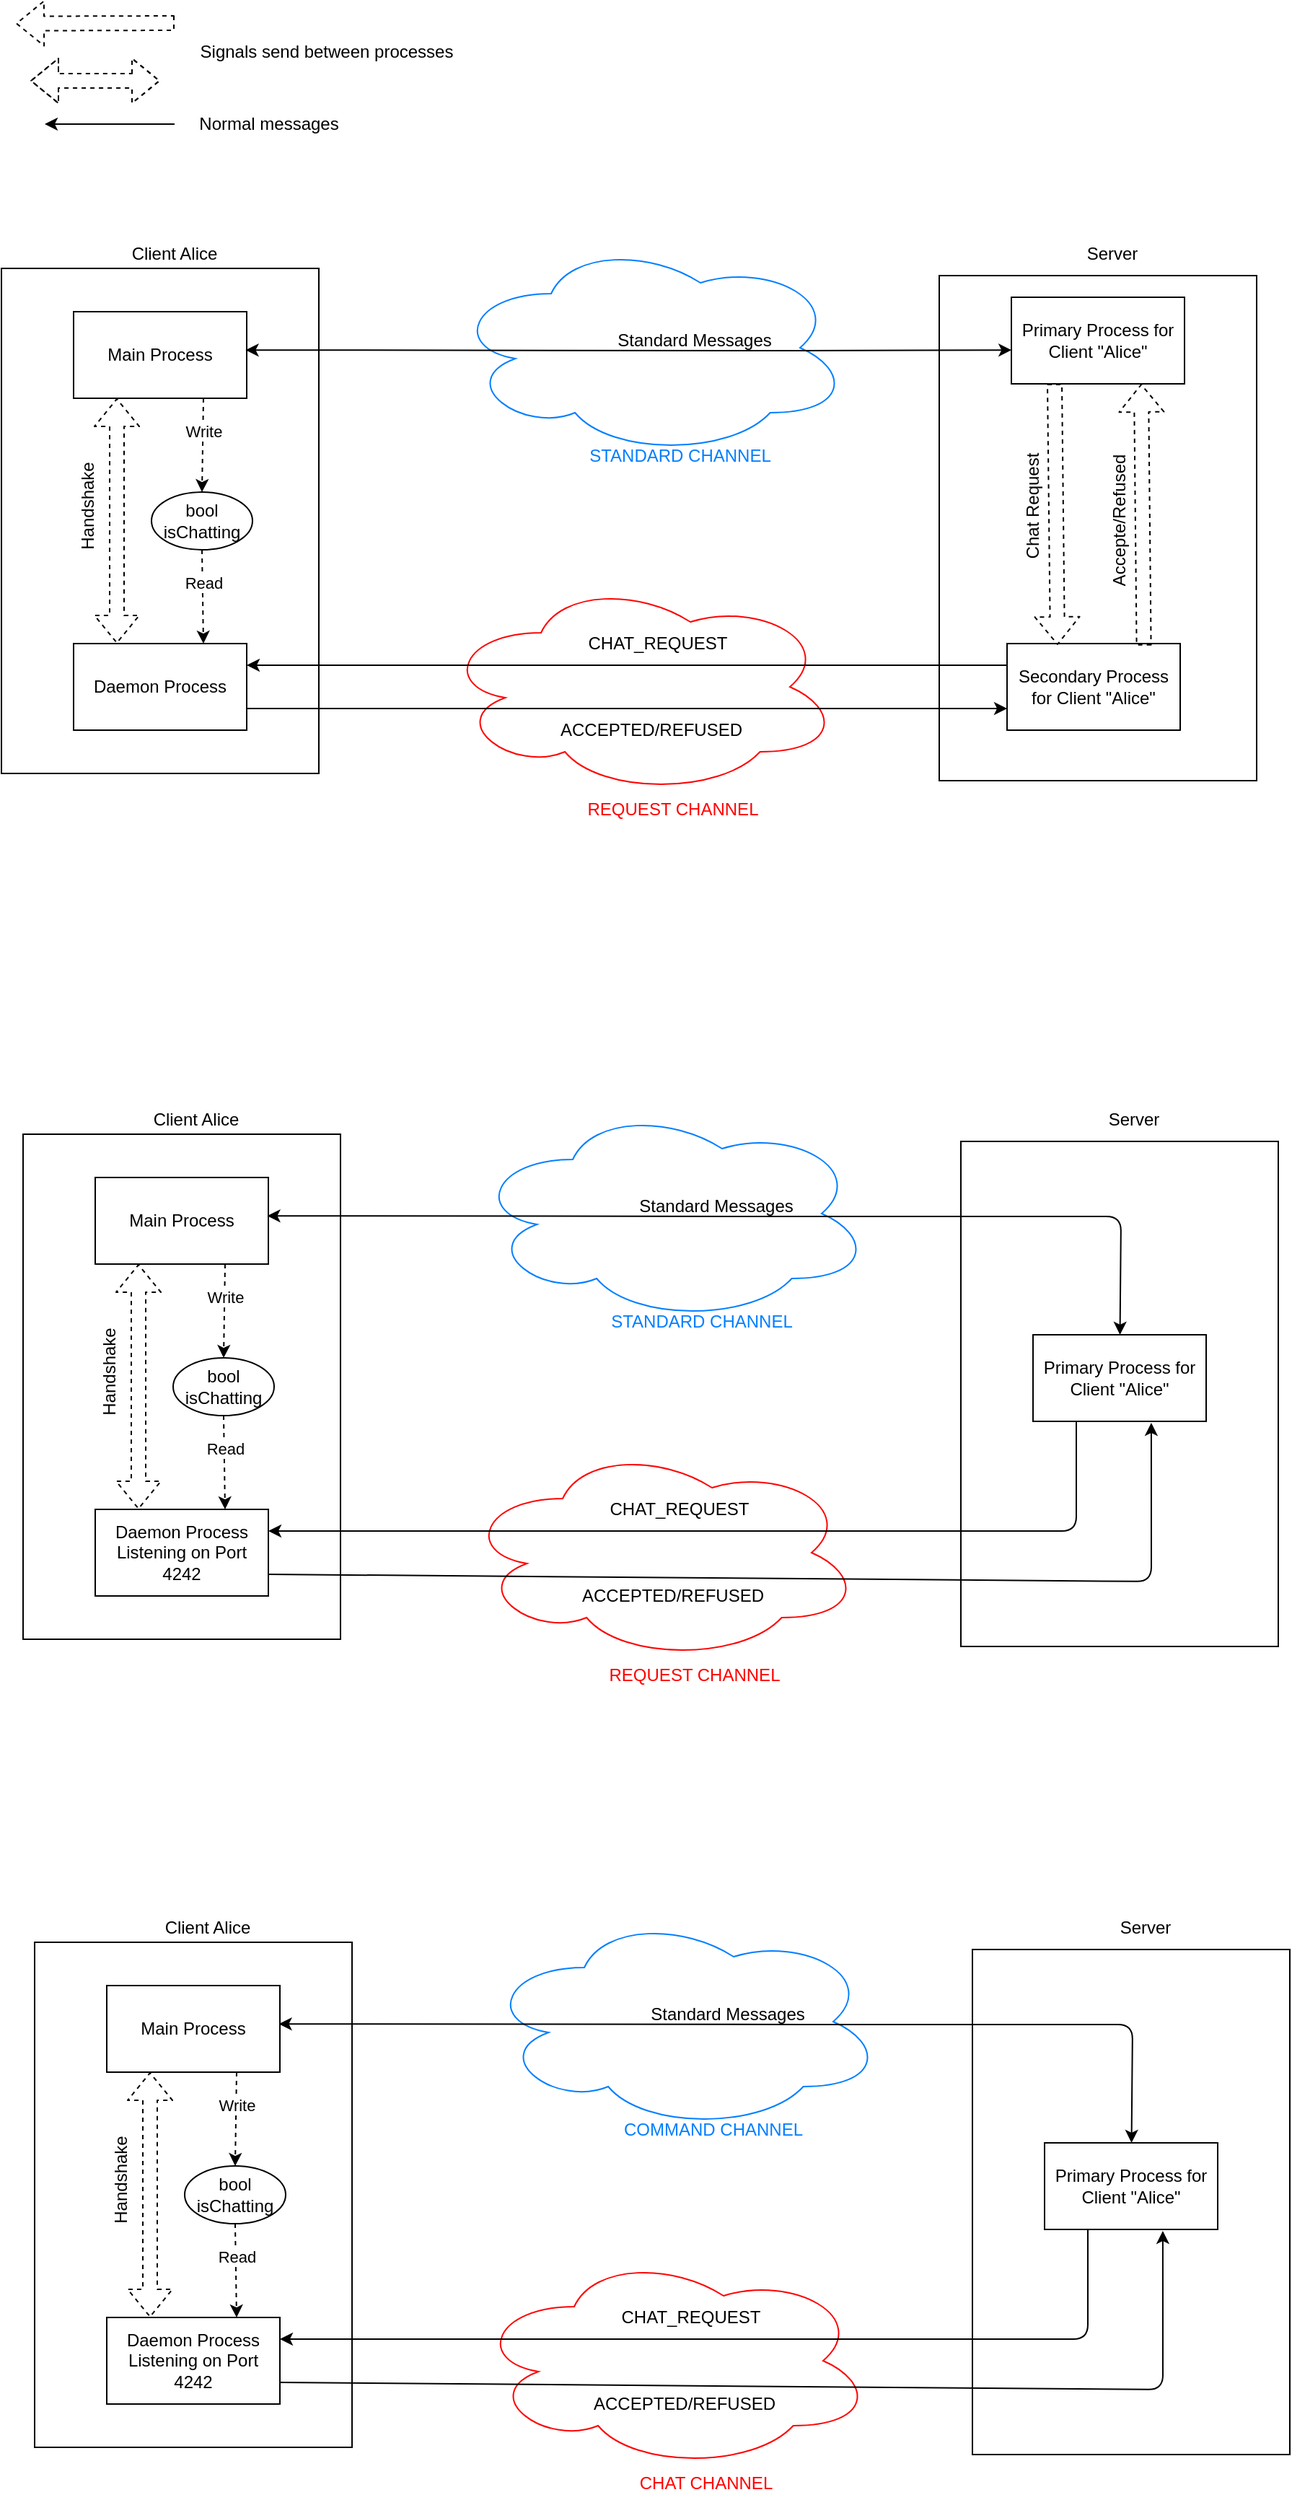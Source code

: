 <mxfile version="14.5.1" type="device" pages="2"><diagram id="SBqNJb4tL0eKfv7FWLK_" name="Pagina-1"><mxGraphModel dx="1422" dy="852" grid="1" gridSize="10" guides="1" tooltips="1" connect="1" arrows="1" fold="1" page="1" pageScale="1" pageWidth="827" pageHeight="1169" math="0" shadow="0"><root><mxCell id="0"/><mxCell id="1" parent="0"/><mxCell id="UP9LMWmnsKsl1JHoX0MD-1" value="" style="rounded=0;whiteSpace=wrap;html=1;" parent="1" vertex="1"><mxGeometry x="130" y="250" width="220" height="350" as="geometry"/></mxCell><mxCell id="UP9LMWmnsKsl1JHoX0MD-2" value="Client Alice" style="text;html=1;strokeColor=none;fillColor=none;align=center;verticalAlign=middle;whiteSpace=wrap;rounded=0;" parent="1" vertex="1"><mxGeometry x="210" y="230" width="80" height="20" as="geometry"/></mxCell><mxCell id="UP9LMWmnsKsl1JHoX0MD-3" value="Main Process" style="rounded=0;whiteSpace=wrap;html=1;" parent="1" vertex="1"><mxGeometry x="180" y="280" width="120" height="60" as="geometry"/></mxCell><mxCell id="UP9LMWmnsKsl1JHoX0MD-4" value="Daemon Process" style="rounded=0;whiteSpace=wrap;html=1;" parent="1" vertex="1"><mxGeometry x="180" y="510" width="120" height="60" as="geometry"/></mxCell><mxCell id="UP9LMWmnsKsl1JHoX0MD-9" value="Server" style="text;html=1;strokeColor=none;fillColor=none;align=center;verticalAlign=middle;whiteSpace=wrap;rounded=0;" parent="1" vertex="1"><mxGeometry x="880" y="230" width="40" height="20" as="geometry"/></mxCell><mxCell id="UP9LMWmnsKsl1JHoX0MD-10" value="CHAT_REQUEST" style="text;html=1;strokeColor=none;fillColor=none;align=center;verticalAlign=middle;whiteSpace=wrap;rounded=0;" parent="1" vertex="1"><mxGeometry x="565" y="500" width="40" height="20" as="geometry"/></mxCell><mxCell id="UP9LMWmnsKsl1JHoX0MD-16" value="Signals send between processes" style="text;html=1;align=center;verticalAlign=middle;resizable=0;points=[];autosize=1;strokeColor=none;" parent="1" vertex="1"><mxGeometry x="260" y="90" width="190" height="20" as="geometry"/></mxCell><mxCell id="UP9LMWmnsKsl1JHoX0MD-17" value="" style="endArrow=classic;html=1;" parent="1" edge="1"><mxGeometry width="50" height="50" relative="1" as="geometry"><mxPoint x="250" y="150" as="sourcePoint"/><mxPoint x="160" y="150" as="targetPoint"/></mxGeometry></mxCell><mxCell id="UP9LMWmnsKsl1JHoX0MD-18" value="Normal messages" style="text;html=1;align=center;verticalAlign=middle;resizable=0;points=[];autosize=1;strokeColor=none;" parent="1" vertex="1"><mxGeometry x="260" y="140" width="110" height="20" as="geometry"/></mxCell><mxCell id="UP9LMWmnsKsl1JHoX0MD-21" value="ACCEPTED/REFUSED" style="text;html=1;align=center;verticalAlign=middle;resizable=0;points=[];autosize=1;strokeColor=none;" parent="1" vertex="1"><mxGeometry x="510" y="560" width="140" height="20" as="geometry"/></mxCell><mxCell id="UP9LMWmnsKsl1JHoX0MD-24" value="Standard Messages" style="text;html=1;align=center;verticalAlign=middle;resizable=0;points=[];autosize=1;strokeColor=none;" parent="1" vertex="1"><mxGeometry x="550" y="290" width="120" height="20" as="geometry"/></mxCell><mxCell id="UP9LMWmnsKsl1JHoX0MD-25" value="bool isChatting" style="ellipse;whiteSpace=wrap;html=1;" parent="1" vertex="1"><mxGeometry x="234" y="405" width="70" height="40" as="geometry"/></mxCell><mxCell id="UP9LMWmnsKsl1JHoX0MD-29" value="" style="endArrow=classic;html=1;exitX=0.75;exitY=1;exitDx=0;exitDy=0;entryX=0.5;entryY=0;entryDx=0;entryDy=0;dashed=1;" parent="1" source="UP9LMWmnsKsl1JHoX0MD-3" target="UP9LMWmnsKsl1JHoX0MD-25" edge="1"><mxGeometry width="50" height="50" relative="1" as="geometry"><mxPoint x="290" y="360" as="sourcePoint"/><mxPoint x="340" y="310" as="targetPoint"/></mxGeometry></mxCell><mxCell id="UP9LMWmnsKsl1JHoX0MD-30" value="Write" style="edgeLabel;html=1;align=center;verticalAlign=middle;resizable=0;points=[];" parent="UP9LMWmnsKsl1JHoX0MD-29" vertex="1" connectable="0"><mxGeometry x="-0.288" relative="1" as="geometry"><mxPoint as="offset"/></mxGeometry></mxCell><mxCell id="UP9LMWmnsKsl1JHoX0MD-31" value="" style="endArrow=classic;html=1;exitX=0.5;exitY=1;exitDx=0;exitDy=0;dashed=1;entryX=0.75;entryY=0;entryDx=0;entryDy=0;" parent="1" source="UP9LMWmnsKsl1JHoX0MD-25" target="UP9LMWmnsKsl1JHoX0MD-4" edge="1"><mxGeometry width="50" height="50" relative="1" as="geometry"><mxPoint x="250" y="350" as="sourcePoint"/><mxPoint x="250" y="415" as="targetPoint"/></mxGeometry></mxCell><mxCell id="UP9LMWmnsKsl1JHoX0MD-32" value="Read" style="edgeLabel;html=1;align=center;verticalAlign=middle;resizable=0;points=[];" parent="UP9LMWmnsKsl1JHoX0MD-31" vertex="1" connectable="0"><mxGeometry x="-0.288" relative="1" as="geometry"><mxPoint as="offset"/></mxGeometry></mxCell><mxCell id="UP9LMWmnsKsl1JHoX0MD-34" value="" style="shape=flexArrow;endArrow=classic;startArrow=classic;html=1;dashed=1;exitX=0.25;exitY=0;exitDx=0;exitDy=0;entryX=0.25;entryY=1;entryDx=0;entryDy=0;" parent="1" source="UP9LMWmnsKsl1JHoX0MD-4" target="UP9LMWmnsKsl1JHoX0MD-3" edge="1"><mxGeometry width="100" height="100" relative="1" as="geometry"><mxPoint x="100" y="480" as="sourcePoint"/><mxPoint x="200" y="380" as="targetPoint"/><Array as="points"/></mxGeometry></mxCell><mxCell id="UP9LMWmnsKsl1JHoX0MD-35" value="" style="shape=flexArrow;endArrow=classic;startArrow=classic;html=1;dashed=1;" parent="1" edge="1"><mxGeometry width="100" height="100" relative="1" as="geometry"><mxPoint x="240" y="120" as="sourcePoint"/><mxPoint x="150" y="120" as="targetPoint"/><Array as="points"><mxPoint x="220" y="120"/></Array></mxGeometry></mxCell><mxCell id="UP9LMWmnsKsl1JHoX0MD-36" value="Handshake" style="text;html=1;align=center;verticalAlign=middle;resizable=0;points=[];autosize=1;strokeColor=none;rotation=-90;" parent="1" vertex="1"><mxGeometry x="150" y="405" width="80" height="20" as="geometry"/></mxCell><mxCell id="UP9LMWmnsKsl1JHoX0MD-41" value="" style="ellipse;shape=cloud;whiteSpace=wrap;html=1;labelBackgroundColor=#FFFFFF;fillColor=none;align=left;strokeColor=#FF0000;" parent="1" vertex="1"><mxGeometry x="435" y="465" width="276" height="150" as="geometry"/></mxCell><mxCell id="UP9LMWmnsKsl1JHoX0MD-43" value="REQUEST CHANNEL" style="text;html=1;align=center;verticalAlign=middle;resizable=0;points=[];autosize=1;strokeColor=none;fontColor=#FF0000;" parent="1" vertex="1"><mxGeometry x="530" y="615" width="130" height="20" as="geometry"/></mxCell><mxCell id="UP9LMWmnsKsl1JHoX0MD-44" value="" style="ellipse;shape=cloud;whiteSpace=wrap;html=1;labelBackgroundColor=#FFFFFF;fillColor=none;align=left;strokeColor=#007FFF;" parent="1" vertex="1"><mxGeometry x="442" y="230" width="276" height="150" as="geometry"/></mxCell><mxCell id="UP9LMWmnsKsl1JHoX0MD-45" value="STANDARD CHANNEL" style="text;html=1;align=center;verticalAlign=middle;resizable=0;points=[];autosize=1;strokeColor=none;fontColor=#007FFF;" parent="1" vertex="1"><mxGeometry x="530" y="370" width="140" height="20" as="geometry"/></mxCell><mxCell id="UP9LMWmnsKsl1JHoX0MD-46" value="" style="rounded=0;whiteSpace=wrap;html=1;" parent="1" vertex="1"><mxGeometry x="780" y="255" width="220" height="350" as="geometry"/></mxCell><mxCell id="UP9LMWmnsKsl1JHoX0MD-47" value="Primary Process for Client &quot;Alice&quot;" style="rounded=0;whiteSpace=wrap;html=1;" parent="1" vertex="1"><mxGeometry x="830" y="270" width="120" height="60" as="geometry"/></mxCell><mxCell id="UP9LMWmnsKsl1JHoX0MD-48" value="Secondary Process for Client &quot;Alice&quot;" style="rounded=0;whiteSpace=wrap;html=1;" parent="1" vertex="1"><mxGeometry x="827" y="510" width="120" height="60" as="geometry"/></mxCell><mxCell id="UP9LMWmnsKsl1JHoX0MD-20" value="" style="endArrow=classic;html=1;exitX=1;exitY=0.75;exitDx=0;exitDy=0;entryX=0;entryY=0.75;entryDx=0;entryDy=0;" parent="1" source="UP9LMWmnsKsl1JHoX0MD-4" target="UP9LMWmnsKsl1JHoX0MD-48" edge="1"><mxGeometry width="50" height="50" relative="1" as="geometry"><mxPoint x="290" y="360" as="sourcePoint"/><mxPoint x="830" y="555" as="targetPoint"/></mxGeometry></mxCell><mxCell id="UP9LMWmnsKsl1JHoX0MD-5" value="" style="endArrow=classic;html=1;entryX=1;entryY=0.25;entryDx=0;entryDy=0;exitX=0;exitY=0.25;exitDx=0;exitDy=0;" parent="1" source="UP9LMWmnsKsl1JHoX0MD-48" target="UP9LMWmnsKsl1JHoX0MD-4" edge="1"><mxGeometry width="50" height="50" relative="1" as="geometry"><mxPoint x="630" y="525" as="sourcePoint"/><mxPoint x="300" y="450" as="targetPoint"/></mxGeometry></mxCell><mxCell id="UP9LMWmnsKsl1JHoX0MD-23" value="" style="endArrow=classic;startArrow=classic;html=1;exitX=0.994;exitY=0.443;exitDx=0;exitDy=0;exitPerimeter=0;entryX=0.001;entryY=0.61;entryDx=0;entryDy=0;entryPerimeter=0;" parent="1" source="UP9LMWmnsKsl1JHoX0MD-3" target="UP9LMWmnsKsl1JHoX0MD-47" edge="1"><mxGeometry width="50" height="50" relative="1" as="geometry"><mxPoint x="290" y="360" as="sourcePoint"/><mxPoint x="673.6" y="470" as="targetPoint"/><Array as="points"><mxPoint x="674" y="307"/></Array></mxGeometry></mxCell><mxCell id="UP9LMWmnsKsl1JHoX0MD-52" value="" style="shape=flexArrow;endArrow=classic;html=1;dashed=1;fontColor=#007FFF;exitX=0.25;exitY=1;exitDx=0;exitDy=0;" parent="1" source="UP9LMWmnsKsl1JHoX0MD-47" edge="1"><mxGeometry width="50" height="50" relative="1" as="geometry"><mxPoint x="660" y="450" as="sourcePoint"/><mxPoint x="862" y="511" as="targetPoint"/></mxGeometry></mxCell><mxCell id="UP9LMWmnsKsl1JHoX0MD-53" value="" style="shape=flexArrow;endArrow=classic;html=1;dashed=1;fontColor=#007FFF;entryX=0.75;entryY=1;entryDx=0;entryDy=0;exitX=0.79;exitY=0.023;exitDx=0;exitDy=0;exitPerimeter=0;" parent="1" source="UP9LMWmnsKsl1JHoX0MD-48" target="UP9LMWmnsKsl1JHoX0MD-47" edge="1"><mxGeometry width="50" height="50" relative="1" as="geometry"><mxPoint x="1040" y="400" as="sourcePoint"/><mxPoint x="872" y="521" as="targetPoint"/></mxGeometry></mxCell><mxCell id="UP9LMWmnsKsl1JHoX0MD-54" value="Accepte/Refused" style="text;html=1;align=center;verticalAlign=middle;resizable=0;points=[];autosize=1;strokeColor=none;rotation=-90;" parent="1" vertex="1"><mxGeometry x="850" y="415" width="110" height="20" as="geometry"/></mxCell><mxCell id="UP9LMWmnsKsl1JHoX0MD-55" value="Chat Request" style="text;html=1;align=center;verticalAlign=middle;resizable=0;points=[];autosize=1;strokeColor=none;rotation=-90;" parent="1" vertex="1"><mxGeometry x="800" y="405" width="90" height="20" as="geometry"/></mxCell><mxCell id="UP9LMWmnsKsl1JHoX0MD-56" value="" style="shape=flexArrow;endArrow=classic;html=1;dashed=1;fontColor=#007FFF;entryX=0.75;entryY=1;entryDx=0;entryDy=0;" parent="1" edge="1"><mxGeometry width="50" height="50" relative="1" as="geometry"><mxPoint x="250" y="80" as="sourcePoint"/><mxPoint x="140" y="80.31" as="targetPoint"/></mxGeometry></mxCell><mxCell id="fxSQu3uwMw2F3qqfb6Hf-1" value="" style="rounded=0;whiteSpace=wrap;html=1;" parent="1" vertex="1"><mxGeometry x="145" y="850" width="220" height="350" as="geometry"/></mxCell><mxCell id="fxSQu3uwMw2F3qqfb6Hf-2" value="Client Alice" style="text;html=1;strokeColor=none;fillColor=none;align=center;verticalAlign=middle;whiteSpace=wrap;rounded=0;" parent="1" vertex="1"><mxGeometry x="225" y="830" width="80" height="20" as="geometry"/></mxCell><mxCell id="fxSQu3uwMw2F3qqfb6Hf-3" value="Main Process" style="rounded=0;whiteSpace=wrap;html=1;" parent="1" vertex="1"><mxGeometry x="195" y="880" width="120" height="60" as="geometry"/></mxCell><mxCell id="fxSQu3uwMw2F3qqfb6Hf-4" value="Daemon Process&lt;br&gt;Listening on Port 4242" style="rounded=0;whiteSpace=wrap;html=1;" parent="1" vertex="1"><mxGeometry x="195" y="1110" width="120" height="60" as="geometry"/></mxCell><mxCell id="fxSQu3uwMw2F3qqfb6Hf-5" value="Server" style="text;html=1;strokeColor=none;fillColor=none;align=center;verticalAlign=middle;whiteSpace=wrap;rounded=0;" parent="1" vertex="1"><mxGeometry x="895" y="830" width="40" height="20" as="geometry"/></mxCell><mxCell id="fxSQu3uwMw2F3qqfb6Hf-6" value="CHAT_REQUEST" style="text;html=1;strokeColor=none;fillColor=none;align=center;verticalAlign=middle;whiteSpace=wrap;rounded=0;" parent="1" vertex="1"><mxGeometry x="580" y="1100" width="40" height="20" as="geometry"/></mxCell><mxCell id="fxSQu3uwMw2F3qqfb6Hf-7" value="ACCEPTED/REFUSED" style="text;html=1;align=center;verticalAlign=middle;resizable=0;points=[];autosize=1;strokeColor=none;" parent="1" vertex="1"><mxGeometry x="525" y="1160" width="140" height="20" as="geometry"/></mxCell><mxCell id="fxSQu3uwMw2F3qqfb6Hf-8" value="Standard Messages" style="text;html=1;align=center;verticalAlign=middle;resizable=0;points=[];autosize=1;strokeColor=none;" parent="1" vertex="1"><mxGeometry x="565" y="890" width="120" height="20" as="geometry"/></mxCell><mxCell id="fxSQu3uwMw2F3qqfb6Hf-9" value="bool isChatting" style="ellipse;whiteSpace=wrap;html=1;" parent="1" vertex="1"><mxGeometry x="249" y="1005" width="70" height="40" as="geometry"/></mxCell><mxCell id="fxSQu3uwMw2F3qqfb6Hf-10" value="" style="endArrow=classic;html=1;exitX=0.75;exitY=1;exitDx=0;exitDy=0;entryX=0.5;entryY=0;entryDx=0;entryDy=0;dashed=1;" parent="1" source="fxSQu3uwMw2F3qqfb6Hf-3" target="fxSQu3uwMw2F3qqfb6Hf-9" edge="1"><mxGeometry width="50" height="50" relative="1" as="geometry"><mxPoint x="305" y="960" as="sourcePoint"/><mxPoint x="355" y="910" as="targetPoint"/></mxGeometry></mxCell><mxCell id="fxSQu3uwMw2F3qqfb6Hf-11" value="Write" style="edgeLabel;html=1;align=center;verticalAlign=middle;resizable=0;points=[];" parent="fxSQu3uwMw2F3qqfb6Hf-10" vertex="1" connectable="0"><mxGeometry x="-0.288" relative="1" as="geometry"><mxPoint as="offset"/></mxGeometry></mxCell><mxCell id="fxSQu3uwMw2F3qqfb6Hf-12" value="" style="endArrow=classic;html=1;exitX=0.5;exitY=1;exitDx=0;exitDy=0;dashed=1;entryX=0.75;entryY=0;entryDx=0;entryDy=0;" parent="1" source="fxSQu3uwMw2F3qqfb6Hf-9" target="fxSQu3uwMw2F3qqfb6Hf-4" edge="1"><mxGeometry width="50" height="50" relative="1" as="geometry"><mxPoint x="265" y="950" as="sourcePoint"/><mxPoint x="265" y="1015" as="targetPoint"/></mxGeometry></mxCell><mxCell id="fxSQu3uwMw2F3qqfb6Hf-13" value="Read" style="edgeLabel;html=1;align=center;verticalAlign=middle;resizable=0;points=[];" parent="fxSQu3uwMw2F3qqfb6Hf-12" vertex="1" connectable="0"><mxGeometry x="-0.288" relative="1" as="geometry"><mxPoint as="offset"/></mxGeometry></mxCell><mxCell id="fxSQu3uwMw2F3qqfb6Hf-14" value="" style="shape=flexArrow;endArrow=classic;startArrow=classic;html=1;dashed=1;exitX=0.25;exitY=0;exitDx=0;exitDy=0;entryX=0.25;entryY=1;entryDx=0;entryDy=0;" parent="1" source="fxSQu3uwMw2F3qqfb6Hf-4" target="fxSQu3uwMw2F3qqfb6Hf-3" edge="1"><mxGeometry width="100" height="100" relative="1" as="geometry"><mxPoint x="115" y="1080" as="sourcePoint"/><mxPoint x="215" y="980" as="targetPoint"/><Array as="points"/></mxGeometry></mxCell><mxCell id="fxSQu3uwMw2F3qqfb6Hf-15" value="Handshake" style="text;html=1;align=center;verticalAlign=middle;resizable=0;points=[];autosize=1;strokeColor=none;rotation=-90;" parent="1" vertex="1"><mxGeometry x="165" y="1005" width="80" height="20" as="geometry"/></mxCell><mxCell id="fxSQu3uwMw2F3qqfb6Hf-16" value="" style="ellipse;shape=cloud;whiteSpace=wrap;html=1;labelBackgroundColor=#FFFFFF;fillColor=none;align=left;strokeColor=#FF0000;" parent="1" vertex="1"><mxGeometry x="450" y="1065" width="276" height="150" as="geometry"/></mxCell><mxCell id="fxSQu3uwMw2F3qqfb6Hf-17" value="REQUEST CHANNEL" style="text;html=1;align=center;verticalAlign=middle;resizable=0;points=[];autosize=1;strokeColor=none;fontColor=#FF0000;" parent="1" vertex="1"><mxGeometry x="545" y="1215" width="130" height="20" as="geometry"/></mxCell><mxCell id="fxSQu3uwMw2F3qqfb6Hf-18" value="" style="ellipse;shape=cloud;whiteSpace=wrap;html=1;labelBackgroundColor=#FFFFFF;fillColor=none;align=left;strokeColor=#007FFF;" parent="1" vertex="1"><mxGeometry x="457" y="830" width="276" height="150" as="geometry"/></mxCell><mxCell id="fxSQu3uwMw2F3qqfb6Hf-19" value="STANDARD CHANNEL" style="text;html=1;align=center;verticalAlign=middle;resizable=0;points=[];autosize=1;strokeColor=none;fontColor=#007FFF;" parent="1" vertex="1"><mxGeometry x="545" y="970" width="140" height="20" as="geometry"/></mxCell><mxCell id="fxSQu3uwMw2F3qqfb6Hf-20" value="" style="rounded=0;whiteSpace=wrap;html=1;" parent="1" vertex="1"><mxGeometry x="795" y="855" width="220" height="350" as="geometry"/></mxCell><mxCell id="fxSQu3uwMw2F3qqfb6Hf-21" value="Primary Process for Client &quot;Alice&quot;" style="rounded=0;whiteSpace=wrap;html=1;" parent="1" vertex="1"><mxGeometry x="845" y="989" width="120" height="60" as="geometry"/></mxCell><mxCell id="fxSQu3uwMw2F3qqfb6Hf-23" value="" style="endArrow=classic;html=1;exitX=1;exitY=0.75;exitDx=0;exitDy=0;entryX=0.683;entryY=1.017;entryDx=0;entryDy=0;entryPerimeter=0;" parent="1" source="fxSQu3uwMw2F3qqfb6Hf-4" target="fxSQu3uwMw2F3qqfb6Hf-21" edge="1"><mxGeometry width="50" height="50" relative="1" as="geometry"><mxPoint x="305" y="960" as="sourcePoint"/><mxPoint x="842" y="1155" as="targetPoint"/><Array as="points"><mxPoint x="927" y="1160"/></Array></mxGeometry></mxCell><mxCell id="fxSQu3uwMw2F3qqfb6Hf-24" value="" style="endArrow=classic;html=1;entryX=1;entryY=0.25;entryDx=0;entryDy=0;exitX=0.25;exitY=1;exitDx=0;exitDy=0;" parent="1" source="fxSQu3uwMw2F3qqfb6Hf-21" target="fxSQu3uwMw2F3qqfb6Hf-4" edge="1"><mxGeometry width="50" height="50" relative="1" as="geometry"><mxPoint x="842" y="1125" as="sourcePoint"/><mxPoint x="315" y="1050" as="targetPoint"/><Array as="points"><mxPoint x="875" y="1125"/></Array></mxGeometry></mxCell><mxCell id="fxSQu3uwMw2F3qqfb6Hf-25" value="" style="endArrow=classic;startArrow=classic;html=1;exitX=0.994;exitY=0.443;exitDx=0;exitDy=0;exitPerimeter=0;" parent="1" source="fxSQu3uwMw2F3qqfb6Hf-3" target="fxSQu3uwMw2F3qqfb6Hf-21" edge="1"><mxGeometry width="50" height="50" relative="1" as="geometry"><mxPoint x="305" y="960" as="sourcePoint"/><mxPoint x="688.6" y="1070" as="targetPoint"/><Array as="points"><mxPoint x="689" y="907"/><mxPoint x="906" y="907"/></Array></mxGeometry></mxCell><mxCell id="mqHyzRJfn-eJGIxNs21Y-1" value="" style="rounded=0;whiteSpace=wrap;html=1;" parent="1" vertex="1"><mxGeometry x="153" y="1410" width="220" height="350" as="geometry"/></mxCell><mxCell id="mqHyzRJfn-eJGIxNs21Y-2" value="Client Alice" style="text;html=1;strokeColor=none;fillColor=none;align=center;verticalAlign=middle;whiteSpace=wrap;rounded=0;" parent="1" vertex="1"><mxGeometry x="233" y="1390" width="80" height="20" as="geometry"/></mxCell><mxCell id="mqHyzRJfn-eJGIxNs21Y-3" value="Main Process" style="rounded=0;whiteSpace=wrap;html=1;" parent="1" vertex="1"><mxGeometry x="203" y="1440" width="120" height="60" as="geometry"/></mxCell><mxCell id="mqHyzRJfn-eJGIxNs21Y-4" value="Daemon Process&lt;br&gt;Listening on Port 4242" style="rounded=0;whiteSpace=wrap;html=1;" parent="1" vertex="1"><mxGeometry x="203" y="1670" width="120" height="60" as="geometry"/></mxCell><mxCell id="mqHyzRJfn-eJGIxNs21Y-5" value="Server" style="text;html=1;strokeColor=none;fillColor=none;align=center;verticalAlign=middle;whiteSpace=wrap;rounded=0;" parent="1" vertex="1"><mxGeometry x="903" y="1390" width="40" height="20" as="geometry"/></mxCell><mxCell id="mqHyzRJfn-eJGIxNs21Y-6" value="CHAT_REQUEST" style="text;html=1;strokeColor=none;fillColor=none;align=center;verticalAlign=middle;whiteSpace=wrap;rounded=0;" parent="1" vertex="1"><mxGeometry x="588" y="1660" width="40" height="20" as="geometry"/></mxCell><mxCell id="mqHyzRJfn-eJGIxNs21Y-7" value="ACCEPTED/REFUSED" style="text;html=1;align=center;verticalAlign=middle;resizable=0;points=[];autosize=1;strokeColor=none;" parent="1" vertex="1"><mxGeometry x="533" y="1720" width="140" height="20" as="geometry"/></mxCell><mxCell id="mqHyzRJfn-eJGIxNs21Y-8" value="Standard Messages" style="text;html=1;align=center;verticalAlign=middle;resizable=0;points=[];autosize=1;strokeColor=none;" parent="1" vertex="1"><mxGeometry x="573" y="1450" width="120" height="20" as="geometry"/></mxCell><mxCell id="mqHyzRJfn-eJGIxNs21Y-9" value="bool isChatting" style="ellipse;whiteSpace=wrap;html=1;" parent="1" vertex="1"><mxGeometry x="257" y="1565" width="70" height="40" as="geometry"/></mxCell><mxCell id="mqHyzRJfn-eJGIxNs21Y-10" value="" style="endArrow=classic;html=1;exitX=0.75;exitY=1;exitDx=0;exitDy=0;entryX=0.5;entryY=0;entryDx=0;entryDy=0;dashed=1;" parent="1" source="mqHyzRJfn-eJGIxNs21Y-3" target="mqHyzRJfn-eJGIxNs21Y-9" edge="1"><mxGeometry width="50" height="50" relative="1" as="geometry"><mxPoint x="313" y="1520" as="sourcePoint"/><mxPoint x="363" y="1470" as="targetPoint"/></mxGeometry></mxCell><mxCell id="mqHyzRJfn-eJGIxNs21Y-11" value="Write" style="edgeLabel;html=1;align=center;verticalAlign=middle;resizable=0;points=[];" parent="mqHyzRJfn-eJGIxNs21Y-10" vertex="1" connectable="0"><mxGeometry x="-0.288" relative="1" as="geometry"><mxPoint as="offset"/></mxGeometry></mxCell><mxCell id="mqHyzRJfn-eJGIxNs21Y-12" value="" style="endArrow=classic;html=1;exitX=0.5;exitY=1;exitDx=0;exitDy=0;dashed=1;entryX=0.75;entryY=0;entryDx=0;entryDy=0;" parent="1" source="mqHyzRJfn-eJGIxNs21Y-9" target="mqHyzRJfn-eJGIxNs21Y-4" edge="1"><mxGeometry width="50" height="50" relative="1" as="geometry"><mxPoint x="273" y="1510" as="sourcePoint"/><mxPoint x="273" y="1575" as="targetPoint"/></mxGeometry></mxCell><mxCell id="mqHyzRJfn-eJGIxNs21Y-13" value="Read" style="edgeLabel;html=1;align=center;verticalAlign=middle;resizable=0;points=[];" parent="mqHyzRJfn-eJGIxNs21Y-12" vertex="1" connectable="0"><mxGeometry x="-0.288" relative="1" as="geometry"><mxPoint as="offset"/></mxGeometry></mxCell><mxCell id="mqHyzRJfn-eJGIxNs21Y-14" value="" style="shape=flexArrow;endArrow=classic;startArrow=classic;html=1;dashed=1;exitX=0.25;exitY=0;exitDx=0;exitDy=0;entryX=0.25;entryY=1;entryDx=0;entryDy=0;" parent="1" source="mqHyzRJfn-eJGIxNs21Y-4" target="mqHyzRJfn-eJGIxNs21Y-3" edge="1"><mxGeometry width="100" height="100" relative="1" as="geometry"><mxPoint x="123" y="1640" as="sourcePoint"/><mxPoint x="223" y="1540" as="targetPoint"/><Array as="points"/></mxGeometry></mxCell><mxCell id="mqHyzRJfn-eJGIxNs21Y-15" value="Handshake" style="text;html=1;align=center;verticalAlign=middle;resizable=0;points=[];autosize=1;strokeColor=none;rotation=-90;" parent="1" vertex="1"><mxGeometry x="173" y="1565" width="80" height="20" as="geometry"/></mxCell><mxCell id="mqHyzRJfn-eJGIxNs21Y-16" value="" style="ellipse;shape=cloud;whiteSpace=wrap;html=1;labelBackgroundColor=#FFFFFF;fillColor=none;align=left;strokeColor=#FF0000;" parent="1" vertex="1"><mxGeometry x="458" y="1625" width="276" height="150" as="geometry"/></mxCell><mxCell id="mqHyzRJfn-eJGIxNs21Y-17" value="CHAT CHANNEL" style="text;html=1;align=center;verticalAlign=middle;resizable=0;points=[];autosize=1;strokeColor=none;fontColor=#FF0000;" parent="1" vertex="1"><mxGeometry x="563" y="1775" width="110" height="20" as="geometry"/></mxCell><mxCell id="mqHyzRJfn-eJGIxNs21Y-18" value="" style="ellipse;shape=cloud;whiteSpace=wrap;html=1;labelBackgroundColor=#FFFFFF;fillColor=none;align=left;strokeColor=#007FFF;" parent="1" vertex="1"><mxGeometry x="465" y="1390" width="276" height="150" as="geometry"/></mxCell><mxCell id="mqHyzRJfn-eJGIxNs21Y-19" value="COMMAND CHANNEL" style="text;html=1;align=center;verticalAlign=middle;resizable=0;points=[];autosize=1;strokeColor=none;fontColor=#007FFF;" parent="1" vertex="1"><mxGeometry x="553" y="1530" width="140" height="20" as="geometry"/></mxCell><mxCell id="mqHyzRJfn-eJGIxNs21Y-20" value="" style="rounded=0;whiteSpace=wrap;html=1;" parent="1" vertex="1"><mxGeometry x="803" y="1415" width="220" height="350" as="geometry"/></mxCell><mxCell id="mqHyzRJfn-eJGIxNs21Y-21" value="Primary Process for Client &quot;Alice&quot;" style="rounded=0;whiteSpace=wrap;html=1;" parent="1" vertex="1"><mxGeometry x="853" y="1549" width="120" height="60" as="geometry"/></mxCell><mxCell id="mqHyzRJfn-eJGIxNs21Y-22" value="" style="endArrow=classic;html=1;exitX=1;exitY=0.75;exitDx=0;exitDy=0;entryX=0.683;entryY=1.017;entryDx=0;entryDy=0;entryPerimeter=0;" parent="1" source="mqHyzRJfn-eJGIxNs21Y-4" target="mqHyzRJfn-eJGIxNs21Y-21" edge="1"><mxGeometry width="50" height="50" relative="1" as="geometry"><mxPoint x="313" y="1520" as="sourcePoint"/><mxPoint x="850" y="1715" as="targetPoint"/><Array as="points"><mxPoint x="935" y="1720"/></Array></mxGeometry></mxCell><mxCell id="mqHyzRJfn-eJGIxNs21Y-23" value="" style="endArrow=classic;html=1;entryX=1;entryY=0.25;entryDx=0;entryDy=0;exitX=0.25;exitY=1;exitDx=0;exitDy=0;" parent="1" source="mqHyzRJfn-eJGIxNs21Y-21" target="mqHyzRJfn-eJGIxNs21Y-4" edge="1"><mxGeometry width="50" height="50" relative="1" as="geometry"><mxPoint x="850" y="1685" as="sourcePoint"/><mxPoint x="323" y="1610" as="targetPoint"/><Array as="points"><mxPoint x="883" y="1685"/></Array></mxGeometry></mxCell><mxCell id="mqHyzRJfn-eJGIxNs21Y-24" value="" style="endArrow=classic;startArrow=classic;html=1;exitX=0.994;exitY=0.443;exitDx=0;exitDy=0;exitPerimeter=0;" parent="1" source="mqHyzRJfn-eJGIxNs21Y-3" target="mqHyzRJfn-eJGIxNs21Y-21" edge="1"><mxGeometry width="50" height="50" relative="1" as="geometry"><mxPoint x="313" y="1520" as="sourcePoint"/><mxPoint x="696.6" y="1630" as="targetPoint"/><Array as="points"><mxPoint x="697" y="1467"/><mxPoint x="914" y="1467"/></Array></mxGeometry></mxCell></root></mxGraphModel></diagram><diagram id="kpnzHMPRmd-s_pbCS2Zk" name="Pagina-2"><mxGraphModel dx="1422" dy="852" grid="1" gridSize="10" guides="1" tooltips="1" connect="1" arrows="1" fold="1" page="1" pageScale="1" pageWidth="827" pageHeight="1169" math="0" shadow="0"><root><mxCell id="D_QKOVpy2mepPtmJviIF-0"/><mxCell id="D_QKOVpy2mepPtmJviIF-1" parent="D_QKOVpy2mepPtmJviIF-0"/><mxCell id="D_QKOVpy2mepPtmJviIF-2" value="" style="rounded=0;whiteSpace=wrap;html=1;" parent="D_QKOVpy2mepPtmJviIF-1" vertex="1"><mxGeometry x="30" y="440" width="300" height="410" as="geometry"/></mxCell><mxCell id="7JXs-HYG7U6du2WP5T_D-1" value="" style="edgeStyle=orthogonalEdgeStyle;rounded=0;orthogonalLoop=1;jettySize=auto;html=1;startArrow=classic;startFill=1;endArrow=none;endFill=0;strokeWidth=3;" parent="D_QKOVpy2mepPtmJviIF-1" source="D_QKOVpy2mepPtmJviIF-4" target="7JXs-HYG7U6du2WP5T_D-0" edge="1"><mxGeometry relative="1" as="geometry"><Array as="points"><mxPoint x="220" y="550"/><mxPoint x="220" y="550"/></Array></mxGeometry></mxCell><mxCell id="7JXs-HYG7U6du2WP5T_D-42" value="CMD/MSG" style="edgeLabel;html=1;align=center;verticalAlign=middle;resizable=0;points=[];fontSize=16;" parent="7JXs-HYG7U6du2WP5T_D-1" vertex="1" connectable="0"><mxGeometry x="0.208" y="1" relative="1" as="geometry"><mxPoint as="offset"/></mxGeometry></mxCell><mxCell id="D_QKOVpy2mepPtmJviIF-4" value="Main Process" style="rounded=0;whiteSpace=wrap;html=1;fontSize=19;spacingLeft=9;" parent="D_QKOVpy2mepPtmJviIF-1" vertex="1"><mxGeometry x="70" y="475" width="210" height="50" as="geometry"/></mxCell><mxCell id="7JXs-HYG7U6du2WP5T_D-3" value="CMD" style="edgeStyle=orthogonalEdgeStyle;rounded=0;orthogonalLoop=1;jettySize=auto;html=1;entryX=0.5;entryY=1;entryDx=0;entryDy=0;strokeWidth=3;exitX=0.665;exitY=0.022;exitDx=0;exitDy=0;exitPerimeter=0;fontSize=17;" parent="D_QKOVpy2mepPtmJviIF-1" source="D_QKOVpy2mepPtmJviIF-5" target="7JXs-HYG7U6du2WP5T_D-0" edge="1"><mxGeometry relative="1" as="geometry"><Array as="points"/></mxGeometry></mxCell><mxCell id="D_QKOVpy2mepPtmJviIF-5" value="&lt;font style=&quot;font-size: 22px&quot;&gt;Terminal&amp;nbsp;&lt;/font&gt;" style="rounded=0;whiteSpace=wrap;html=1;align=center;fontSize=16;" parent="D_QKOVpy2mepPtmJviIF-1" vertex="1"><mxGeometry x="60" y="760" width="240" height="60" as="geometry"/></mxCell><mxCell id="D_QKOVpy2mepPtmJviIF-21" value="" style="rounded=0;whiteSpace=wrap;html=1;" parent="D_QKOVpy2mepPtmJviIF-1" vertex="1"><mxGeometry x="620" y="440" width="300" height="500" as="geometry"/></mxCell><mxCell id="D_QKOVpy2mepPtmJviIF-27" style="edgeStyle=orthogonalEdgeStyle;rounded=0;orthogonalLoop=1;jettySize=auto;html=1;exitX=0.5;exitY=0;exitDx=0;exitDy=0;exitPerimeter=0;entryX=0.5;entryY=1;entryDx=0;entryDy=0;startArrow=classic;startFill=1;" parent="D_QKOVpy2mepPtmJviIF-1" source="D_QKOVpy2mepPtmJviIF-26" target="D_QKOVpy2mepPtmJviIF-5" edge="1"><mxGeometry relative="1" as="geometry"/></mxCell><mxCell id="D_QKOVpy2mepPtmJviIF-26" value="Alice" style="shape=umlActor;verticalLabelPosition=bottom;verticalAlign=top;html=1;outlineConnect=0;fontSize=18;" parent="D_QKOVpy2mepPtmJviIF-1" vertex="1"><mxGeometry x="165" y="880" width="30" height="60" as="geometry"/></mxCell><mxCell id="7JXs-HYG7U6du2WP5T_D-0" value="&lt;font style=&quot;font-size: 17px&quot;&gt;wait for input&lt;/font&gt;" style="rhombus;whiteSpace=wrap;html=1;spacingLeft=2;spacingRight=2;spacing=7;" parent="D_QKOVpy2mepPtmJviIF-1" vertex="1"><mxGeometry x="170" y="610" width="100" height="80" as="geometry"/></mxCell><mxCell id="7JXs-HYG7U6du2WP5T_D-17" value="" style="edgeStyle=orthogonalEdgeStyle;rounded=0;orthogonalLoop=1;jettySize=auto;html=1;strokeWidth=2;entryX=0.5;entryY=0;entryDx=0;entryDy=0;" parent="D_QKOVpy2mepPtmJviIF-1" source="7JXs-HYG7U6du2WP5T_D-6" target="7JXs-HYG7U6du2WP5T_D-15" edge="1"><mxGeometry relative="1" as="geometry"><mxPoint x="775" y="580" as="targetPoint"/></mxGeometry></mxCell><mxCell id="7JXs-HYG7U6du2WP5T_D-6" value="Daemon process" style="html=1;dashed=0;whitespace=wrap;fontSize=19;spacingLeft=-13;" parent="D_QKOVpy2mepPtmJviIF-1" vertex="1"><mxGeometry x="650" y="475" width="250" height="50" as="geometry"/></mxCell><mxCell id="7JXs-HYG7U6du2WP5T_D-5" value="" style="shape=mxgraph.bpmn.service_task;html=1;outlineConnect=0;fillColor=#dae8fc;strokeColor=#6c8ebf;" parent="D_QKOVpy2mepPtmJviIF-1" vertex="1"><mxGeometry x="850" y="470" width="50" height="50" as="geometry"/></mxCell><mxCell id="7JXs-HYG7U6du2WP5T_D-4" value="" style="shape=mxgraph.bpmn.loop;html=1;outlineConnect=0;fillColor=#dae8fc;strokeColor=#6c8ebf;strokeWidth=5;rotation=-15;" parent="D_QKOVpy2mepPtmJviIF-1" vertex="1"><mxGeometry x="845" y="465" width="60" height="60" as="geometry"/></mxCell><mxCell id="7JXs-HYG7U6du2WP5T_D-11" style="edgeStyle=orthogonalEdgeStyle;rounded=0;orthogonalLoop=1;jettySize=auto;html=1;exitX=1;exitY=0.5;exitDx=0;exitDy=0;fillColor=#dae8fc;strokeColor=#6c8ebf;strokeWidth=3;" parent="D_QKOVpy2mepPtmJviIF-1" source="D_QKOVpy2mepPtmJviIF-4" target="7JXs-HYG7U6du2WP5T_D-6" edge="1"><mxGeometry relative="1" as="geometry"/></mxCell><mxCell id="7JXs-HYG7U6du2WP5T_D-15" value="&lt;span style=&quot;font-size: 16px;&quot;&gt;Dedicated Process for Client &quot;Alice&quot;&lt;/span&gt;" style="html=1;dashed=0;whitespace=wrap;spacingLeft=18;fontSize=16;whiteSpace=wrap;spacingBottom=0;spacingRight=42;" parent="D_QKOVpy2mepPtmJviIF-1" vertex="1"><mxGeometry x="650" y="610" width="250" height="60" as="geometry"/></mxCell><mxCell id="7JXs-HYG7U6du2WP5T_D-19" style="edgeStyle=orthogonalEdgeStyle;rounded=0;orthogonalLoop=1;jettySize=auto;html=1;exitX=1;exitY=0.5;exitDx=0;exitDy=0;fillColor=#d5e8d4;strokeColor=#82b366;strokeWidth=3;startArrow=classic;startFill=1;" parent="D_QKOVpy2mepPtmJviIF-1" source="7JXs-HYG7U6du2WP5T_D-0" edge="1"><mxGeometry relative="1" as="geometry"><mxPoint x="190" y="665" as="sourcePoint"/><mxPoint x="650" y="650" as="targetPoint"/><Array as="points"><mxPoint x="650" y="650"/></Array></mxGeometry></mxCell><mxCell id="7JXs-HYG7U6du2WP5T_D-41" value="MSG" style="edgeLabel;html=1;align=center;verticalAlign=middle;resizable=0;points=[];fontSize=16;" parent="7JXs-HYG7U6du2WP5T_D-19" vertex="1" connectable="0"><mxGeometry x="-0.616" relative="1" as="geometry"><mxPoint as="offset"/></mxGeometry></mxCell><mxCell id="7JXs-HYG7U6du2WP5T_D-23" value="Alice shared queue" style="pointerEvents=1;shadow=0;dashed=0;strokeColor=none;fillColor=#505050;labelPosition=center;verticalLabelPosition=bottom;verticalAlign=top;outlineConnect=0;align=center;shape=mxgraph.office.communications.queue_viewer;labelBackgroundColor=none;fontSize=15;" parent="D_QKOVpy2mepPtmJviIF-1" vertex="1"><mxGeometry x="810" y="840" width="59" height="57" as="geometry"/></mxCell><mxCell id="7JXs-HYG7U6du2WP5T_D-29" style="edgeStyle=orthogonalEdgeStyle;rounded=0;orthogonalLoop=1;jettySize=auto;html=1;startArrow=classic;startFill=1;strokeWidth=1;endArrow=none;endFill=0;" parent="D_QKOVpy2mepPtmJviIF-1" target="7JXs-HYG7U6du2WP5T_D-23" edge="1"><mxGeometry relative="1" as="geometry"><mxPoint x="840" y="781" as="sourcePoint"/><Array as="points"><mxPoint x="840" y="781"/></Array></mxGeometry></mxCell><mxCell id="7JXs-HYG7U6du2WP5T_D-25" value="&lt;font style=&quot;font-size: 16px;&quot;&gt;look for incomin messages&lt;/font&gt;" style="html=1;whiteSpace=wrap;rounded=1;dropTarget=0;labelBackgroundColor=none;strokeWidth=2;fontSize=16;" parent="D_QKOVpy2mepPtmJviIF-1" vertex="1"><mxGeometry x="760" y="710" width="130" height="70" as="geometry"/></mxCell><mxCell id="7JXs-HYG7U6du2WP5T_D-26" value="" style="shape=mxgraph.bpmn.timer_start;perimeter=ellipsePerimeter;html=1;labelPosition=right;align=left;outlineConnect=0;" parent="7JXs-HYG7U6du2WP5T_D-25" vertex="1"><mxGeometry x="1" width="30" height="30" relative="1" as="geometry"><mxPoint x="-20" y="-10" as="offset"/></mxGeometry></mxCell><mxCell id="7JXs-HYG7U6du2WP5T_D-28" style="edgeStyle=orthogonalEdgeStyle;rounded=0;orthogonalLoop=1;jettySize=auto;html=1;startArrow=classic;startFill=1;strokeWidth=1;entryX=0.714;entryY=1.032;entryDx=0;entryDy=0;entryPerimeter=0;" parent="D_QKOVpy2mepPtmJviIF-1" target="7JXs-HYG7U6du2WP5T_D-15" edge="1"><mxGeometry relative="1" as="geometry"><mxPoint x="829" y="712" as="sourcePoint"/><mxPoint x="869" y="683" as="targetPoint"/><Array as="points"><mxPoint x="829" y="712"/><mxPoint x="829" y="690"/></Array></mxGeometry></mxCell><mxCell id="7JXs-HYG7U6du2WP5T_D-31" style="edgeStyle=orthogonalEdgeStyle;rounded=0;orthogonalLoop=1;jettySize=auto;html=1;startArrow=classic;startFill=1;endArrow=none;endFill=0;strokeWidth=1;" parent="D_QKOVpy2mepPtmJviIF-1" source="7JXs-HYG7U6du2WP5T_D-30" target="7JXs-HYG7U6du2WP5T_D-15" edge="1"><mxGeometry relative="1" as="geometry"><Array as="points"><mxPoint x="690" y="710"/><mxPoint x="690" y="710"/></Array></mxGeometry></mxCell><mxCell id="7JXs-HYG7U6du2WP5T_D-30" value="Bob shared queue" style="pointerEvents=1;shadow=0;dashed=0;strokeColor=none;fillColor=#505050;labelPosition=center;verticalLabelPosition=bottom;verticalAlign=top;outlineConnect=0;align=center;shape=mxgraph.office.communications.queue_viewer;labelBackgroundColor=none;fontSize=15;" parent="D_QKOVpy2mepPtmJviIF-1" vertex="1"><mxGeometry x="660" y="840" width="59" height="57" as="geometry"/></mxCell><mxCell id="7JXs-HYG7U6du2WP5T_D-33" value="" style="shape=message;html=1;whiteSpace=wrap;html=1;outlineConnect=0;labelBackgroundColor=none;strokeWidth=1;fontSize=9;" parent="D_QKOVpy2mepPtmJviIF-1" vertex="1"><mxGeometry x="824" y="800" width="31" height="20" as="geometry"/></mxCell><mxCell id="7JXs-HYG7U6du2WP5T_D-39" value="" style="outlineConnect=0;fontColor=#232F3E;gradientColor=none;strokeColor=#ffffff;fillColor=#232F3E;dashed=0;verticalLabelPosition=middle;verticalAlign=bottom;align=center;html=1;whiteSpace=wrap;fontSize=10;fontStyle=1;spacing=3;shape=mxgraph.aws4.productIcon;prIcon=mxgraph.aws4.command_line_interface;labelBackgroundColor=none;" parent="D_QKOVpy2mepPtmJviIF-1" vertex="1"><mxGeometry x="250" y="740" width="70" height="70" as="geometry"/></mxCell><mxCell id="7JXs-HYG7U6du2WP5T_D-45" value="" style="shape=mxgraph.bpmn.service_task;html=1;outlineConnect=0;fillColor=#d5e8d4;strokeColor=#82b366;" parent="D_QKOVpy2mepPtmJviIF-1" vertex="1"><mxGeometry x="845" y="585" width="65" height="65" as="geometry"/></mxCell><mxCell id="7JXs-HYG7U6du2WP5T_D-46" value="" style="shape=mxgraph.bpmn.service_task;html=1;outlineConnect=0;fillColor=#ffe6cc;strokeColor=#d79b00;" parent="D_QKOVpy2mepPtmJviIF-1" vertex="1"><mxGeometry x="60" y="455" width="50" height="50" as="geometry"/></mxCell><mxCell id="7JXs-HYG7U6du2WP5T_D-32" value="&lt;span style=&quot;font-size: 15px;&quot;&gt;outgoing message&lt;/span&gt;" style="shape=message;html=1;whiteSpace=wrap;html=1;outlineConnect=0;labelBackgroundColor=#FFFFFF;strokeWidth=1;labelPosition=center;verticalLabelPosition=bottom;align=center;verticalAlign=top;fontSize=15;spacingTop=-1;spacingBottom=4;" parent="D_QKOVpy2mepPtmJviIF-1" vertex="1"><mxGeometry x="660" y="730" width="60" height="30" as="geometry"/></mxCell><mxCell id="7JXs-HYG7U6du2WP5T_D-37" style="edgeStyle=orthogonalEdgeStyle;rounded=0;orthogonalLoop=1;jettySize=auto;html=1;exitX=0.25;exitY=1;exitDx=0;exitDy=0;entryX=0.25;entryY=0;entryDx=0;entryDy=0;startArrow=none;startFill=0;endArrow=classic;endFill=1;strokeWidth=1;fontSize=9;" parent="D_QKOVpy2mepPtmJviIF-1" source="D_QKOVpy2mepPtmJviIF-4" target="D_QKOVpy2mepPtmJviIF-5" edge="1"><mxGeometry relative="1" as="geometry"><Array as="points"><mxPoint x="120" y="525"/></Array></mxGeometry></mxCell><mxCell id="7JXs-HYG7U6du2WP5T_D-43" value="Print Output" style="edgeLabel;html=1;align=center;verticalAlign=middle;resizable=0;points=[];fontSize=17;" parent="7JXs-HYG7U6du2WP5T_D-37" vertex="1" connectable="0"><mxGeometry x="-0.147" y="-1" relative="1" as="geometry"><mxPoint y="85.83" as="offset"/></mxGeometry></mxCell><mxCell id="7JXs-HYG7U6du2WP5T_D-58" value="" style="group" parent="D_QKOVpy2mepPtmJviIF-1" vertex="1" connectable="0"><mxGeometry x="90" y="620" width="60" height="60" as="geometry"/></mxCell><mxCell id="7JXs-HYG7U6du2WP5T_D-56" value="" style="rounded=0;whiteSpace=wrap;html=1;labelBackgroundColor=#FFFFFF;strokeWidth=1;fontSize=16;strokeColor=none;" parent="7JXs-HYG7U6du2WP5T_D-58" vertex="1"><mxGeometry width="60" height="60" as="geometry"/></mxCell><mxCell id="7JXs-HYG7U6du2WP5T_D-55" value="" style="pointerEvents=1;shadow=0;dashed=0;html=1;strokeColor=none;fillColor=#505050;labelPosition=center;verticalLabelPosition=bottom;verticalAlign=top;outlineConnect=0;align=center;shape=mxgraph.office.communications.im_workload;labelBackgroundColor=#FFFFFF;fontSize=16;" parent="7JXs-HYG7U6du2WP5T_D-58" vertex="1"><mxGeometry x="2" y="6" width="56" height="54" as="geometry"/></mxCell><mxCell id="7JXs-HYG7U6du2WP5T_D-61" value="CLIENT" style="text;html=1;strokeColor=none;fillColor=none;align=center;verticalAlign=middle;whiteSpace=wrap;rounded=0;labelBackgroundColor=#FFFFFF;fontSize=25;strokeWidth=1;" parent="D_QKOVpy2mepPtmJviIF-1" vertex="1"><mxGeometry x="80" y="410" width="190" height="20" as="geometry"/></mxCell><mxCell id="7JXs-HYG7U6du2WP5T_D-62" value="SERVER" style="text;html=1;strokeColor=none;fillColor=none;align=center;verticalAlign=middle;whiteSpace=wrap;rounded=0;labelBackgroundColor=#FFFFFF;fontSize=25;strokeWidth=1;" parent="D_QKOVpy2mepPtmJviIF-1" vertex="1"><mxGeometry x="675" y="410" width="190" height="20" as="geometry"/></mxCell><mxCell id="7JXs-HYG7U6du2WP5T_D-8" value="&lt;font style=&quot;font-size: 20px;&quot;&gt;connection socket&lt;/font&gt;" style="ellipse;shape=cloud;whiteSpace=wrap;html=1;labelBackgroundColor=none;fillColor=#dae8fc;align=center;strokeColor=#6c8ebf;strokeWidth=2;fontSize=20;spacingLeft=20;spacingRight=20;" parent="D_QKOVpy2mepPtmJviIF-1" vertex="1"><mxGeometry x="370" y="440" width="200" height="120" as="geometry"/></mxCell><mxCell id="7JXs-HYG7U6du2WP5T_D-65" value="&lt;font style=&quot;font-size: 20px&quot;&gt;communication socket&lt;/font&gt;" style="ellipse;shape=cloud;whiteSpace=wrap;html=1;labelBackgroundColor=none;fillColor=#d5e8d4;align=center;strokeColor=#82b366;strokeWidth=2;fontSize=20;spacingLeft=20;spacingRight=20;" parent="D_QKOVpy2mepPtmJviIF-1" vertex="1"><mxGeometry x="370" y="590" width="200" height="120" as="geometry"/></mxCell></root></mxGraphModel></diagram></mxfile>